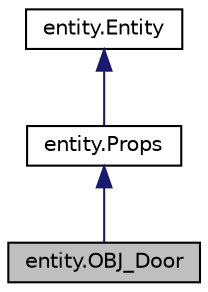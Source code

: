 digraph "entity.OBJ_Door"
{
 // LATEX_PDF_SIZE
  edge [fontname="Helvetica",fontsize="10",labelfontname="Helvetica",labelfontsize="10"];
  node [fontname="Helvetica",fontsize="10",shape=record];
  Node1 [label="entity.OBJ_Door",height=0.2,width=0.4,color="black", fillcolor="grey75", style="filled", fontcolor="black",tooltip="Represents a door object in the game."];
  Node2 -> Node1 [dir="back",color="midnightblue",fontsize="10",style="solid",fontname="Helvetica"];
  Node2 [label="entity.Props",height=0.2,width=0.4,color="black", fillcolor="white", style="filled",URL="$classentity_1_1_props.html",tooltip="Represents in-game props with properties such as image, name, and position."];
  Node3 -> Node2 [dir="back",color="midnightblue",fontsize="10",style="solid",fontname="Helvetica"];
  Node3 [label="entity.Entity",height=0.2,width=0.4,color="black", fillcolor="white", style="filled",URL="$classentity_1_1_entity.html",tooltip="Represents an abstract entity with position, hitbox, and animations."];
}
